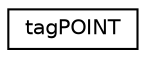 digraph G
{
  edge [fontname="Helvetica",fontsize="10",labelfontname="Helvetica",labelfontsize="10"];
  node [fontname="Helvetica",fontsize="10",shape=record];
  rankdir="LR";
  Node1 [label="tagPOINT",height=0.2,width=0.4,color="black", fillcolor="white", style="filled",URL="$structtag_p_o_i_n_t.html"];
}
